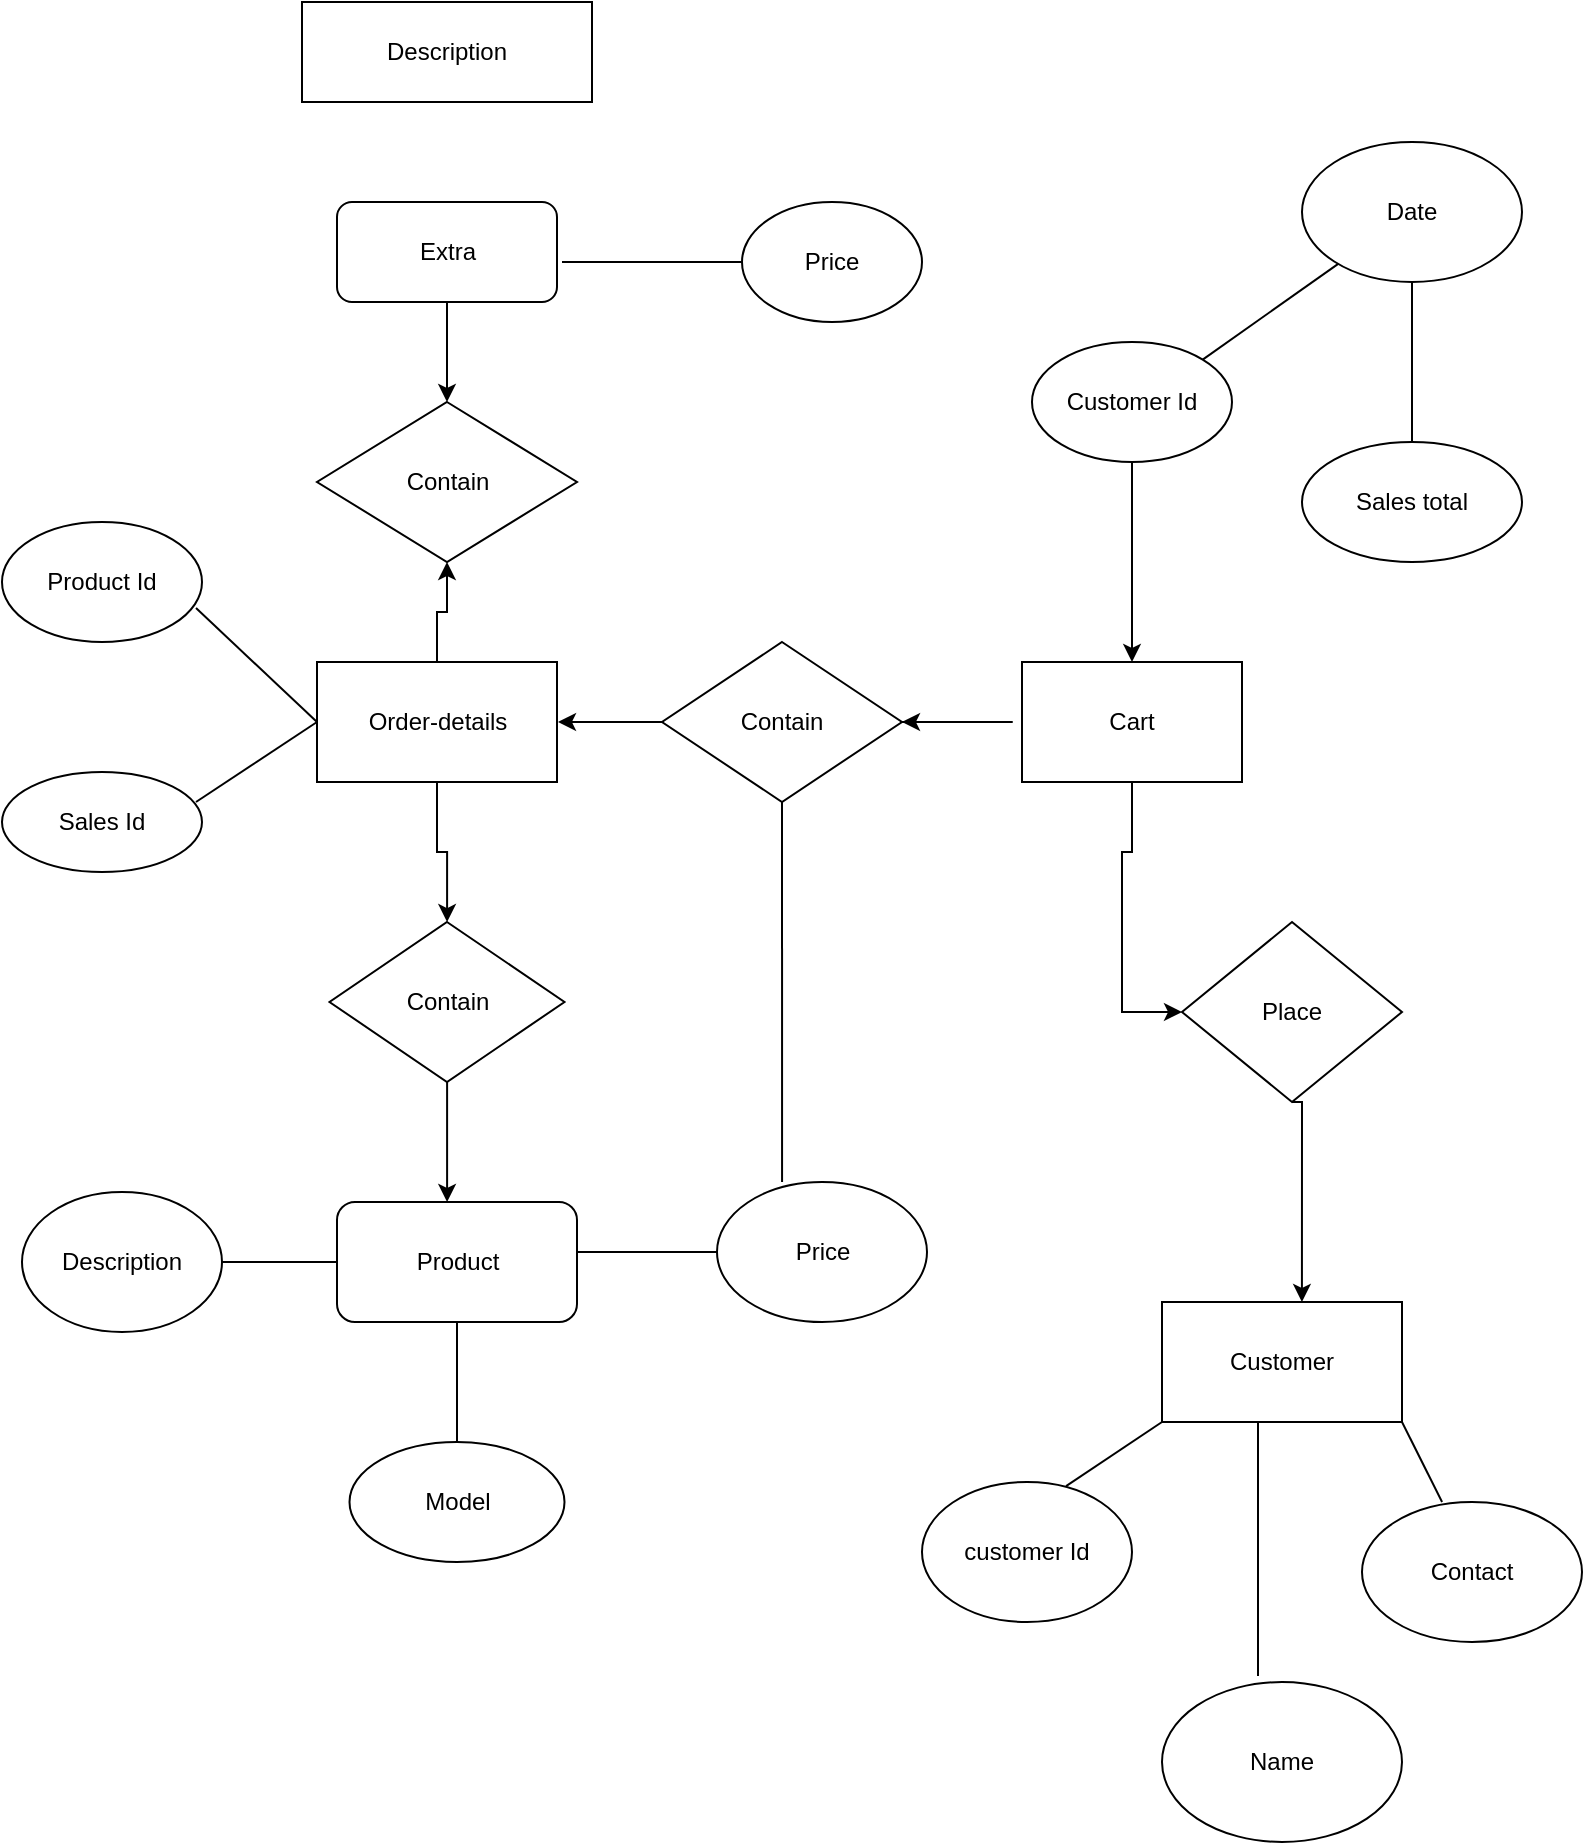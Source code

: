 <mxfile version="14.4.8" type="github">
  <diagram id="R2lEEEUBdFMjLlhIrx00" name="Page-1">
    <mxGraphModel dx="782" dy="1579" grid="1" gridSize="10" guides="1" tooltips="1" connect="1" arrows="1" fold="1" page="1" pageScale="1" pageWidth="850" pageHeight="1100" math="0" shadow="0" extFonts="Permanent Marker^https://fonts.googleapis.com/css?family=Permanent+Marker">
      <root>
        <mxCell id="0" />
        <mxCell id="1" parent="0" />
        <mxCell id="0wRd3D0yRxtHmawpK9mJ-1" value="Description" style="whiteSpace=wrap;html=1;" parent="1" vertex="1">
          <mxGeometry x="150" y="-960" width="145" height="50" as="geometry" />
        </mxCell>
        <mxCell id="1D16kicb6Td9H_PxM9Pi-22" style="edgeStyle=orthogonalEdgeStyle;rounded=0;orthogonalLoop=1;jettySize=auto;html=1;exitX=0.5;exitY=1;exitDx=0;exitDy=0;entryX=0.5;entryY=0;entryDx=0;entryDy=0;" edge="1" parent="1" source="0wRd3D0yRxtHmawpK9mJ-3" target="0wRd3D0yRxtHmawpK9mJ-4">
          <mxGeometry relative="1" as="geometry" />
        </mxCell>
        <mxCell id="0wRd3D0yRxtHmawpK9mJ-3" value="Extra" style="rounded=1;whiteSpace=wrap;html=1;" parent="1" vertex="1">
          <mxGeometry x="167.5" y="-860" width="110" height="50" as="geometry" />
        </mxCell>
        <mxCell id="0wRd3D0yRxtHmawpK9mJ-4" value="Contain" style="rhombus;whiteSpace=wrap;html=1;" parent="1" vertex="1">
          <mxGeometry x="157.5" y="-760" width="130" height="80" as="geometry" />
        </mxCell>
        <mxCell id="0wRd3D0yRxtHmawpK9mJ-28" value="" style="edgeStyle=orthogonalEdgeStyle;rounded=0;orthogonalLoop=1;jettySize=auto;html=1;" parent="1" source="0wRd3D0yRxtHmawpK9mJ-5" target="0wRd3D0yRxtHmawpK9mJ-4" edge="1">
          <mxGeometry relative="1" as="geometry" />
        </mxCell>
        <mxCell id="0wRd3D0yRxtHmawpK9mJ-29" value="" style="edgeStyle=orthogonalEdgeStyle;rounded=0;orthogonalLoop=1;jettySize=auto;html=1;" parent="1" source="0wRd3D0yRxtHmawpK9mJ-5" target="0wRd3D0yRxtHmawpK9mJ-12" edge="1">
          <mxGeometry relative="1" as="geometry" />
        </mxCell>
        <mxCell id="0wRd3D0yRxtHmawpK9mJ-5" value="Order-details" style="rounded=0;whiteSpace=wrap;html=1;" parent="1" vertex="1">
          <mxGeometry x="157.5" y="-630" width="120" height="60" as="geometry" />
        </mxCell>
        <mxCell id="0wRd3D0yRxtHmawpK9mJ-6" value="&lt;div&gt;Product Id&lt;/div&gt;" style="ellipse;whiteSpace=wrap;html=1;" parent="1" vertex="1">
          <mxGeometry y="-700" width="100" height="60" as="geometry" />
        </mxCell>
        <mxCell id="0wRd3D0yRxtHmawpK9mJ-7" value="Price" style="ellipse;whiteSpace=wrap;html=1;" parent="1" vertex="1">
          <mxGeometry x="370" y="-860" width="90" height="60" as="geometry" />
        </mxCell>
        <mxCell id="0wRd3D0yRxtHmawpK9mJ-9" value="Sales Id" style="ellipse;whiteSpace=wrap;html=1;" parent="1" vertex="1">
          <mxGeometry y="-575" width="100" height="50" as="geometry" />
        </mxCell>
        <mxCell id="0wRd3D0yRxtHmawpK9mJ-10" value="Contain" style="rhombus;whiteSpace=wrap;html=1;" parent="1" vertex="1">
          <mxGeometry x="330" y="-640" width="120" height="80" as="geometry" />
        </mxCell>
        <mxCell id="1D16kicb6Td9H_PxM9Pi-19" value="" style="edgeStyle=orthogonalEdgeStyle;rounded=0;orthogonalLoop=1;jettySize=auto;html=1;" edge="1" parent="1" source="0wRd3D0yRxtHmawpK9mJ-12" target="0wRd3D0yRxtHmawpK9mJ-13">
          <mxGeometry relative="1" as="geometry">
            <Array as="points">
              <mxPoint x="223" y="-370" />
              <mxPoint x="223" y="-370" />
            </Array>
          </mxGeometry>
        </mxCell>
        <mxCell id="0wRd3D0yRxtHmawpK9mJ-12" value="Contain" style="rhombus;whiteSpace=wrap;html=1;" parent="1" vertex="1">
          <mxGeometry x="163.75" y="-500" width="117.5" height="80" as="geometry" />
        </mxCell>
        <mxCell id="0wRd3D0yRxtHmawpK9mJ-13" value="Product" style="rounded=1;whiteSpace=wrap;html=1;" parent="1" vertex="1">
          <mxGeometry x="167.5" y="-360" width="120" height="60" as="geometry" />
        </mxCell>
        <mxCell id="0wRd3D0yRxtHmawpK9mJ-14" value="Price" style="ellipse;whiteSpace=wrap;html=1;" parent="1" vertex="1">
          <mxGeometry x="357.5" y="-370" width="105" height="70" as="geometry" />
        </mxCell>
        <mxCell id="0wRd3D0yRxtHmawpK9mJ-15" value="Description" style="ellipse;whiteSpace=wrap;html=1;" parent="1" vertex="1">
          <mxGeometry x="10" y="-365" width="100" height="70" as="geometry" />
        </mxCell>
        <mxCell id="0wRd3D0yRxtHmawpK9mJ-16" value="Model" style="ellipse;whiteSpace=wrap;html=1;" parent="1" vertex="1">
          <mxGeometry x="173.75" y="-240" width="107.5" height="60" as="geometry" />
        </mxCell>
        <mxCell id="1D16kicb6Td9H_PxM9Pi-4" value="" style="edgeStyle=orthogonalEdgeStyle;rounded=0;orthogonalLoop=1;jettySize=auto;html=1;" edge="1" parent="1" source="0wRd3D0yRxtHmawpK9mJ-17" target="0wRd3D0yRxtHmawpK9mJ-21">
          <mxGeometry relative="1" as="geometry">
            <Array as="points">
              <mxPoint x="565" y="-535" />
              <mxPoint x="560" y="-535" />
              <mxPoint x="560" y="-455" />
            </Array>
          </mxGeometry>
        </mxCell>
        <mxCell id="0wRd3D0yRxtHmawpK9mJ-17" value="Cart" style="rounded=0;whiteSpace=wrap;html=1;" parent="1" vertex="1">
          <mxGeometry x="510" y="-630" width="110" height="60" as="geometry" />
        </mxCell>
        <mxCell id="1D16kicb6Td9H_PxM9Pi-3" style="edgeStyle=orthogonalEdgeStyle;rounded=0;orthogonalLoop=1;jettySize=auto;html=1;exitX=0.5;exitY=1;exitDx=0;exitDy=0;entryX=0.5;entryY=0;entryDx=0;entryDy=0;" edge="1" parent="1" source="0wRd3D0yRxtHmawpK9mJ-18" target="0wRd3D0yRxtHmawpK9mJ-17">
          <mxGeometry relative="1" as="geometry" />
        </mxCell>
        <mxCell id="0wRd3D0yRxtHmawpK9mJ-18" value="Customer Id" style="ellipse;whiteSpace=wrap;html=1;" parent="1" vertex="1">
          <mxGeometry x="515" y="-790" width="100" height="60" as="geometry" />
        </mxCell>
        <mxCell id="0wRd3D0yRxtHmawpK9mJ-19" value="Date" style="ellipse;whiteSpace=wrap;html=1;" parent="1" vertex="1">
          <mxGeometry x="650" y="-890" width="110" height="70" as="geometry" />
        </mxCell>
        <mxCell id="0wRd3D0yRxtHmawpK9mJ-20" value="Sales total" style="ellipse;whiteSpace=wrap;html=1;" parent="1" vertex="1">
          <mxGeometry x="650" y="-740" width="110" height="60" as="geometry" />
        </mxCell>
        <mxCell id="1D16kicb6Td9H_PxM9Pi-7" style="edgeStyle=orthogonalEdgeStyle;rounded=0;orthogonalLoop=1;jettySize=auto;html=1;exitX=0.5;exitY=1;exitDx=0;exitDy=0;entryX=0.583;entryY=0;entryDx=0;entryDy=0;entryPerimeter=0;" edge="1" parent="1" source="0wRd3D0yRxtHmawpK9mJ-21" target="0wRd3D0yRxtHmawpK9mJ-22">
          <mxGeometry relative="1" as="geometry">
            <Array as="points">
              <mxPoint x="650" y="-410" />
            </Array>
          </mxGeometry>
        </mxCell>
        <mxCell id="0wRd3D0yRxtHmawpK9mJ-21" value="Place" style="rhombus;whiteSpace=wrap;html=1;" parent="1" vertex="1">
          <mxGeometry x="590" y="-500" width="110" height="90" as="geometry" />
        </mxCell>
        <mxCell id="0wRd3D0yRxtHmawpK9mJ-22" value="Customer" style="rounded=0;whiteSpace=wrap;html=1;" parent="1" vertex="1">
          <mxGeometry x="580" y="-310" width="120" height="60" as="geometry" />
        </mxCell>
        <mxCell id="0wRd3D0yRxtHmawpK9mJ-23" value="customer Id" style="ellipse;whiteSpace=wrap;html=1;" parent="1" vertex="1">
          <mxGeometry x="460" y="-220" width="105" height="70" as="geometry" />
        </mxCell>
        <mxCell id="0wRd3D0yRxtHmawpK9mJ-24" value="Contact" style="ellipse;whiteSpace=wrap;html=1;" parent="1" vertex="1">
          <mxGeometry x="680" y="-210" width="110" height="70" as="geometry" />
        </mxCell>
        <mxCell id="0wRd3D0yRxtHmawpK9mJ-26" value="Name" style="ellipse;whiteSpace=wrap;html=1;" parent="1" vertex="1">
          <mxGeometry x="580" y="-120" width="120" height="80" as="geometry" />
        </mxCell>
        <mxCell id="0wRd3D0yRxtHmawpK9mJ-27" value="" style="endArrow=classic;html=1;exitX=1;exitY=0.5;exitDx=0;exitDy=0;" parent="1" source="0wRd3D0yRxtHmawpK9mJ-10" edge="1">
          <mxGeometry width="50" height="50" relative="1" as="geometry">
            <mxPoint x="450" y="-640" as="sourcePoint" />
            <mxPoint x="450" y="-600" as="targetPoint" />
            <Array as="points">
              <mxPoint x="510" y="-600" />
              <mxPoint x="450" y="-600" />
            </Array>
          </mxGeometry>
        </mxCell>
        <mxCell id="1D16kicb6Td9H_PxM9Pi-5" value="" style="endArrow=none;html=1;entryX=0.31;entryY=0;entryDx=0;entryDy=0;exitX=0.5;exitY=1;exitDx=0;exitDy=0;entryPerimeter=0;" edge="1" parent="1" source="0wRd3D0yRxtHmawpK9mJ-10" target="0wRd3D0yRxtHmawpK9mJ-14">
          <mxGeometry width="50" height="50" relative="1" as="geometry">
            <mxPoint x="370" y="-550" as="sourcePoint" />
            <mxPoint x="420" y="-600" as="targetPoint" />
          </mxGeometry>
        </mxCell>
        <mxCell id="1D16kicb6Td9H_PxM9Pi-6" value="" style="endArrow=classic;html=1;exitX=0;exitY=0.5;exitDx=0;exitDy=0;" edge="1" parent="1" source="0wRd3D0yRxtHmawpK9mJ-10">
          <mxGeometry width="50" height="50" relative="1" as="geometry">
            <mxPoint x="370" y="-550" as="sourcePoint" />
            <mxPoint x="278" y="-600" as="targetPoint" />
          </mxGeometry>
        </mxCell>
        <mxCell id="1D16kicb6Td9H_PxM9Pi-11" value="" style="endArrow=none;html=1;exitX=0.364;exitY=0;exitDx=0;exitDy=0;exitPerimeter=0;entryX=1;entryY=1;entryDx=0;entryDy=0;" edge="1" parent="1" source="0wRd3D0yRxtHmawpK9mJ-24" target="0wRd3D0yRxtHmawpK9mJ-22">
          <mxGeometry width="50" height="50" relative="1" as="geometry">
            <mxPoint x="370" y="-380" as="sourcePoint" />
            <mxPoint x="750" y="-280" as="targetPoint" />
          </mxGeometry>
        </mxCell>
        <mxCell id="1D16kicb6Td9H_PxM9Pi-12" value="" style="endArrow=none;html=1;entryX=0;entryY=1;entryDx=0;entryDy=0;exitX=0.686;exitY=0.029;exitDx=0;exitDy=0;exitPerimeter=0;" edge="1" parent="1" source="0wRd3D0yRxtHmawpK9mJ-23" target="0wRd3D0yRxtHmawpK9mJ-22">
          <mxGeometry width="50" height="50" relative="1" as="geometry">
            <mxPoint x="370" y="-170" as="sourcePoint" />
            <mxPoint x="420" y="-220" as="targetPoint" />
          </mxGeometry>
        </mxCell>
        <mxCell id="1D16kicb6Td9H_PxM9Pi-13" value="" style="endArrow=none;html=1;" edge="1" parent="1">
          <mxGeometry width="50" height="50" relative="1" as="geometry">
            <mxPoint x="628" y="-123" as="sourcePoint" />
            <mxPoint x="628" y="-250" as="targetPoint" />
          </mxGeometry>
        </mxCell>
        <mxCell id="1D16kicb6Td9H_PxM9Pi-14" value="" style="endArrow=none;html=1;exitX=0.5;exitY=0;exitDx=0;exitDy=0;entryX=0.5;entryY=1;entryDx=0;entryDy=0;" edge="1" parent="1" source="0wRd3D0yRxtHmawpK9mJ-16" target="0wRd3D0yRxtHmawpK9mJ-13">
          <mxGeometry width="50" height="50" relative="1" as="geometry">
            <mxPoint x="221" y="-250" as="sourcePoint" />
            <mxPoint x="228" y="-310" as="targetPoint" />
          </mxGeometry>
        </mxCell>
        <mxCell id="1D16kicb6Td9H_PxM9Pi-15" value="" style="endArrow=none;html=1;exitX=1;exitY=0.5;exitDx=0;exitDy=0;entryX=0;entryY=0.5;entryDx=0;entryDy=0;" edge="1" parent="1" source="0wRd3D0yRxtHmawpK9mJ-15" target="0wRd3D0yRxtHmawpK9mJ-13">
          <mxGeometry width="50" height="50" relative="1" as="geometry">
            <mxPoint x="370" y="-170" as="sourcePoint" />
            <mxPoint x="420" y="-220" as="targetPoint" />
          </mxGeometry>
        </mxCell>
        <mxCell id="1D16kicb6Td9H_PxM9Pi-18" value="" style="endArrow=none;html=1;entryX=0;entryY=0.5;entryDx=0;entryDy=0;" edge="1" parent="1" target="0wRd3D0yRxtHmawpK9mJ-14">
          <mxGeometry width="50" height="50" relative="1" as="geometry">
            <mxPoint x="288" y="-335" as="sourcePoint" />
            <mxPoint x="420" y="-220" as="targetPoint" />
          </mxGeometry>
        </mxCell>
        <mxCell id="1D16kicb6Td9H_PxM9Pi-20" value="" style="endArrow=none;html=1;exitX=0.97;exitY=0.3;exitDx=0;exitDy=0;exitPerimeter=0;entryX=0;entryY=0.5;entryDx=0;entryDy=0;" edge="1" parent="1" source="0wRd3D0yRxtHmawpK9mJ-9" target="0wRd3D0yRxtHmawpK9mJ-5">
          <mxGeometry width="50" height="50" relative="1" as="geometry">
            <mxPoint x="370" y="-580" as="sourcePoint" />
            <mxPoint x="420" y="-630" as="targetPoint" />
          </mxGeometry>
        </mxCell>
        <mxCell id="1D16kicb6Td9H_PxM9Pi-21" value="" style="endArrow=none;html=1;exitX=0.97;exitY=0.717;exitDx=0;exitDy=0;exitPerimeter=0;entryX=0;entryY=0.5;entryDx=0;entryDy=0;" edge="1" parent="1" source="0wRd3D0yRxtHmawpK9mJ-6" target="0wRd3D0yRxtHmawpK9mJ-5">
          <mxGeometry width="50" height="50" relative="1" as="geometry">
            <mxPoint x="370" y="-580" as="sourcePoint" />
            <mxPoint x="420" y="-630" as="targetPoint" />
          </mxGeometry>
        </mxCell>
        <mxCell id="1D16kicb6Td9H_PxM9Pi-25" value="" style="endArrow=none;html=1;entryX=0;entryY=0.5;entryDx=0;entryDy=0;" edge="1" parent="1" target="0wRd3D0yRxtHmawpK9mJ-7">
          <mxGeometry width="50" height="50" relative="1" as="geometry">
            <mxPoint x="280" y="-830" as="sourcePoint" />
            <mxPoint x="420" y="-630" as="targetPoint" />
          </mxGeometry>
        </mxCell>
        <mxCell id="1D16kicb6Td9H_PxM9Pi-26" value="" style="endArrow=none;html=1;exitX=1;exitY=0;exitDx=0;exitDy=0;" edge="1" parent="1" source="0wRd3D0yRxtHmawpK9mJ-18" target="0wRd3D0yRxtHmawpK9mJ-19">
          <mxGeometry width="50" height="50" relative="1" as="geometry">
            <mxPoint x="370" y="-580" as="sourcePoint" />
            <mxPoint x="420" y="-630" as="targetPoint" />
          </mxGeometry>
        </mxCell>
        <mxCell id="1D16kicb6Td9H_PxM9Pi-27" value="" style="endArrow=none;html=1;exitX=0.5;exitY=0;exitDx=0;exitDy=0;entryX=0.5;entryY=1;entryDx=0;entryDy=0;" edge="1" parent="1" source="0wRd3D0yRxtHmawpK9mJ-20" target="0wRd3D0yRxtHmawpK9mJ-19">
          <mxGeometry width="50" height="50" relative="1" as="geometry">
            <mxPoint x="370" y="-580" as="sourcePoint" />
            <mxPoint x="420" y="-630" as="targetPoint" />
          </mxGeometry>
        </mxCell>
      </root>
    </mxGraphModel>
  </diagram>
</mxfile>
